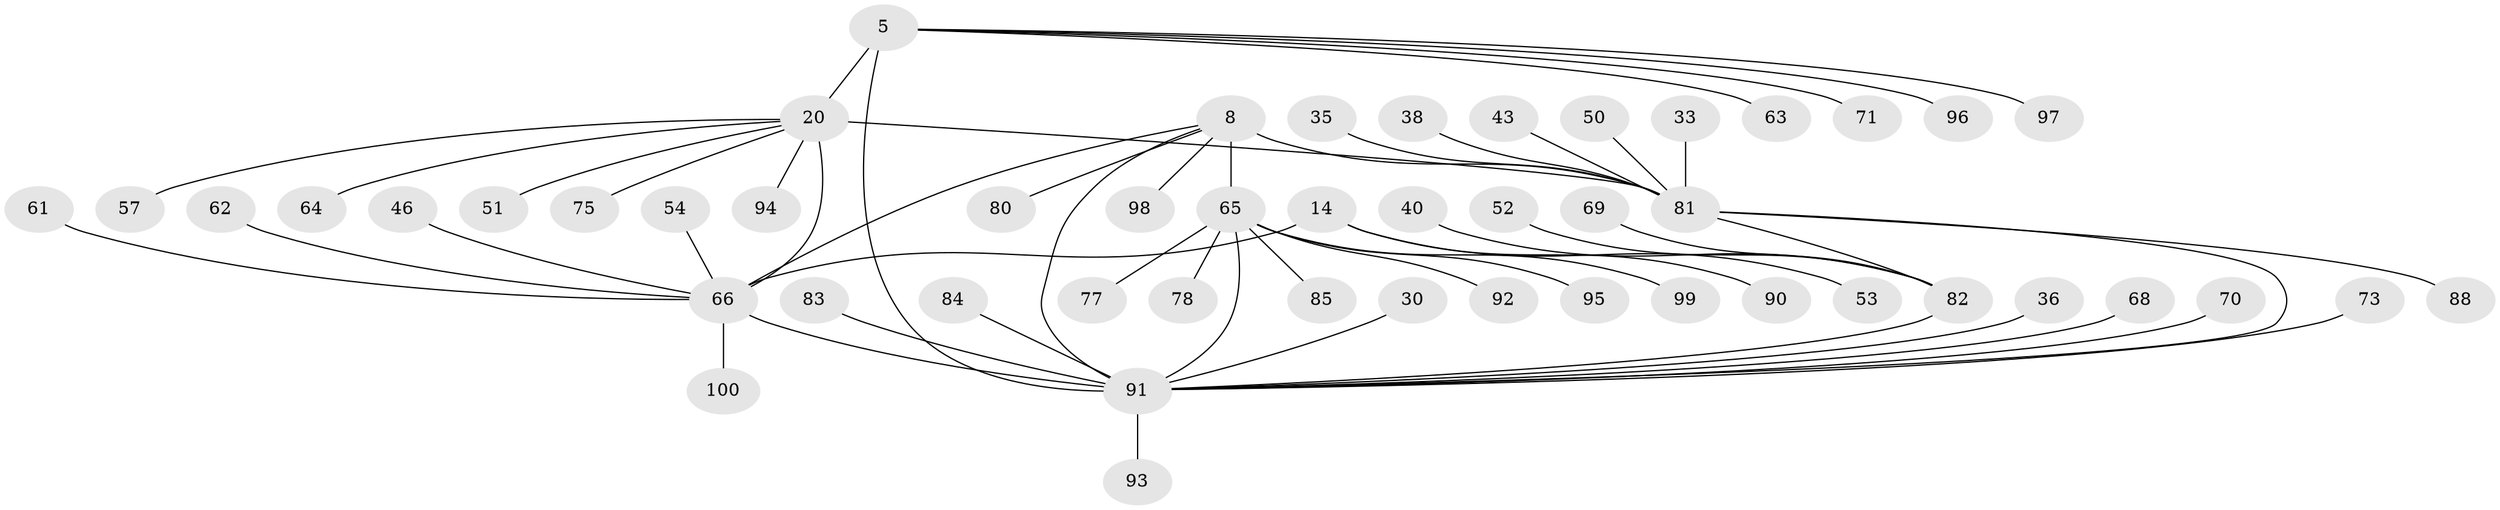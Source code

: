 // original degree distribution, {7: 0.09, 14: 0.01, 6: 0.02, 8: 0.03, 9: 0.04, 5: 0.03, 10: 0.01, 4: 0.02, 11: 0.01, 2: 0.15, 1: 0.57, 3: 0.02}
// Generated by graph-tools (version 1.1) at 2025/54/03/09/25 04:54:31]
// undirected, 50 vertices, 55 edges
graph export_dot {
graph [start="1"]
  node [color=gray90,style=filled];
  5 [super="+4"];
  8 [super="+6"];
  14 [super="+12"];
  20 [super="+18"];
  30;
  33;
  35;
  36;
  38;
  40;
  43;
  46;
  50;
  51;
  52;
  53;
  54;
  57;
  61 [super="+47"];
  62 [super="+48"];
  63 [super="+49"];
  64;
  65 [super="+10+27+42+56"];
  66 [super="+13+15+37"];
  68;
  69;
  70;
  71;
  73 [super="+26"];
  75;
  77;
  78;
  80;
  81 [super="+21+28+29+74"];
  82 [super="+24"];
  83;
  84 [super="+44+79"];
  85;
  88;
  90;
  91 [super="+76+87+89"];
  92 [super="+34"];
  93;
  94;
  95;
  96;
  97 [super="+86"];
  98;
  99;
  100;
  5 -- 71;
  5 -- 96;
  5 -- 91 [weight=7];
  5 -- 63;
  5 -- 97;
  5 -- 20;
  8 -- 80;
  8 -- 98;
  8 -- 66;
  8 -- 81 [weight=2];
  8 -- 65 [weight=6];
  8 -- 91;
  14 -- 90;
  14 -- 53;
  14 -- 66 [weight=6];
  20 -- 81 [weight=8];
  20 -- 64;
  20 -- 66;
  20 -- 75;
  20 -- 51;
  20 -- 57;
  20 -- 94;
  30 -- 91;
  33 -- 81;
  35 -- 81;
  36 -- 91;
  38 -- 81;
  40 -- 82;
  43 -- 81;
  46 -- 66;
  50 -- 81;
  52 -- 82;
  54 -- 66;
  61 -- 66;
  62 -- 66;
  65 -- 99;
  65 -- 77;
  65 -- 78;
  65 -- 85;
  65 -- 91 [weight=3];
  65 -- 92;
  65 -- 95;
  66 -- 100;
  66 -- 91 [weight=4];
  68 -- 91;
  69 -- 82;
  70 -- 91;
  73 -- 91;
  81 -- 91 [weight=2];
  81 -- 88;
  81 -- 82 [weight=2];
  82 -- 91 [weight=4];
  83 -- 91;
  84 -- 91;
  91 -- 93;
}
